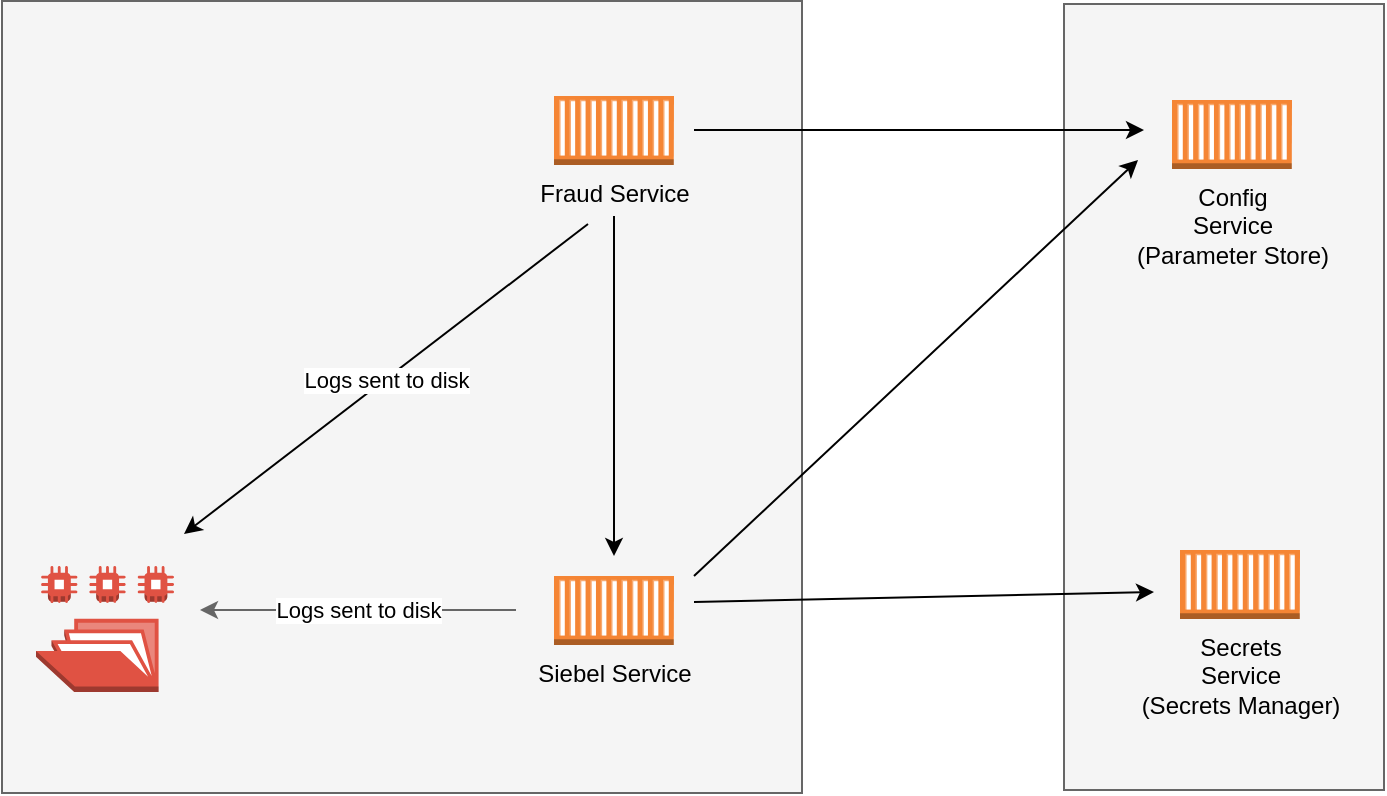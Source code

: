 <mxfile version="14.0.0" type="github"><diagram id="FHTQZz5_AwO-WzWTaoRn" name="Page-1"><mxGraphModel dx="1422" dy="772" grid="0" gridSize="10" guides="1" tooltips="1" connect="1" arrows="1" fold="1" page="1" pageScale="1" pageWidth="850" pageHeight="1100" math="0" shadow="0"><root><mxCell id="0"/><mxCell id="1" parent="0"/><mxCell id="M3xBPs5E_41aVL5P-zRN-19" value="" style="rounded=0;whiteSpace=wrap;html=1;fillColor=#f5f5f5;strokeColor=#666666;fontColor=#333333;" vertex="1" parent="1"><mxGeometry x="64" y="52.5" width="400" height="396" as="geometry"/></mxCell><mxCell id="M3xBPs5E_41aVL5P-zRN-18" value="" style="rounded=0;whiteSpace=wrap;html=1;fillColor=#f5f5f5;strokeColor=#666666;fontColor=#333333;" vertex="1" parent="1"><mxGeometry x="595" y="54" width="160" height="393" as="geometry"/></mxCell><mxCell id="M3xBPs5E_41aVL5P-zRN-1" value="Config&lt;br&gt;Service&lt;br&gt;(Parameter Store)" style="outlineConnect=0;dashed=0;verticalLabelPosition=bottom;verticalAlign=top;align=center;html=1;shape=mxgraph.aws3.ec2_compute_container;fillColor=#F58534;gradientColor=none;" vertex="1" parent="1"><mxGeometry x="649" y="102" width="60" height="34.5" as="geometry"/></mxCell><mxCell id="M3xBPs5E_41aVL5P-zRN-2" value="Secrets&lt;br&gt;Service &lt;br&gt;(Secrets Manager)" style="outlineConnect=0;dashed=0;verticalLabelPosition=bottom;verticalAlign=top;align=center;html=1;shape=mxgraph.aws3.ec2_compute_container;fillColor=#F58534;gradientColor=none;" vertex="1" parent="1"><mxGeometry x="653" y="327" width="60" height="34.5" as="geometry"/></mxCell><mxCell id="M3xBPs5E_41aVL5P-zRN-5" style="rounded=0;orthogonalLoop=1;jettySize=auto;html=1;" edge="1" parent="1"><mxGeometry relative="1" as="geometry"><mxPoint x="635" y="117" as="targetPoint"/><mxPoint x="410" y="117" as="sourcePoint"/></mxGeometry></mxCell><mxCell id="M3xBPs5E_41aVL5P-zRN-8" style="edgeStyle=none;rounded=0;orthogonalLoop=1;jettySize=auto;html=1;" edge="1" parent="1"><mxGeometry relative="1" as="geometry"><mxPoint x="370" y="330" as="targetPoint"/><mxPoint x="370" y="160" as="sourcePoint"/></mxGeometry></mxCell><mxCell id="M3xBPs5E_41aVL5P-zRN-21" value="Logs sent to disk" style="edgeStyle=none;rounded=0;orthogonalLoop=1;jettySize=auto;html=1;" edge="1" parent="1"><mxGeometry relative="1" as="geometry"><mxPoint x="155" y="319" as="targetPoint"/><mxPoint x="357" y="164" as="sourcePoint"/></mxGeometry></mxCell><mxCell id="M3xBPs5E_41aVL5P-zRN-3" value="Fraud Service" style="outlineConnect=0;dashed=0;verticalLabelPosition=bottom;verticalAlign=top;align=center;html=1;shape=mxgraph.aws3.ec2_compute_container;fillColor=#F58534;gradientColor=none;" vertex="1" parent="1"><mxGeometry x="340" y="100" width="60" height="34.5" as="geometry"/></mxCell><mxCell id="M3xBPs5E_41aVL5P-zRN-6" style="rounded=0;orthogonalLoop=1;jettySize=auto;html=1;" edge="1" parent="1"><mxGeometry relative="1" as="geometry"><mxPoint x="632" y="132" as="targetPoint"/><mxPoint x="410" y="340" as="sourcePoint"/></mxGeometry></mxCell><mxCell id="M3xBPs5E_41aVL5P-zRN-7" style="edgeStyle=none;rounded=0;orthogonalLoop=1;jettySize=auto;html=1;" edge="1" parent="1"><mxGeometry relative="1" as="geometry"><mxPoint x="640" y="348" as="targetPoint"/><mxPoint x="410" y="353" as="sourcePoint"/></mxGeometry></mxCell><mxCell id="M3xBPs5E_41aVL5P-zRN-22" value="&lt;span style=&quot;color: rgb(0 , 0 , 0) ; font-family: &amp;#34;helvetica&amp;#34; ; font-size: 11px ; font-style: normal ; font-weight: 400 ; letter-spacing: normal ; text-align: center ; text-indent: 0px ; text-transform: none ; word-spacing: 0px ; background-color: rgb(255 , 255 , 255) ; display: inline ; float: none&quot;&gt;Logs sent to disk&lt;/span&gt;&lt;br&gt;" style="edgeStyle=none;rounded=0;orthogonalLoop=1;jettySize=auto;html=1;fillColor=#F5F5F5;strokeColor=#666666;" edge="1" parent="1"><mxGeometry relative="1" as="geometry"><mxPoint x="163" y="357" as="targetPoint"/><mxPoint x="321" y="357" as="sourcePoint"/></mxGeometry></mxCell><mxCell id="M3xBPs5E_41aVL5P-zRN-4" value="Siebel Service" style="outlineConnect=0;dashed=0;verticalLabelPosition=bottom;verticalAlign=top;align=center;html=1;shape=mxgraph.aws3.ec2_compute_container;fillColor=#F58534;gradientColor=none;" vertex="1" parent="1"><mxGeometry x="340" y="340" width="60" height="34.5" as="geometry"/></mxCell><mxCell id="M3xBPs5E_41aVL5P-zRN-20" value="" style="outlineConnect=0;dashed=0;verticalLabelPosition=bottom;verticalAlign=top;align=center;html=1;shape=mxgraph.aws3.efs_share;fillColor=#E05243;gradientColor=none;" vertex="1" parent="1"><mxGeometry x="81" y="335" width="69" height="63" as="geometry"/></mxCell></root></mxGraphModel></diagram></mxfile>